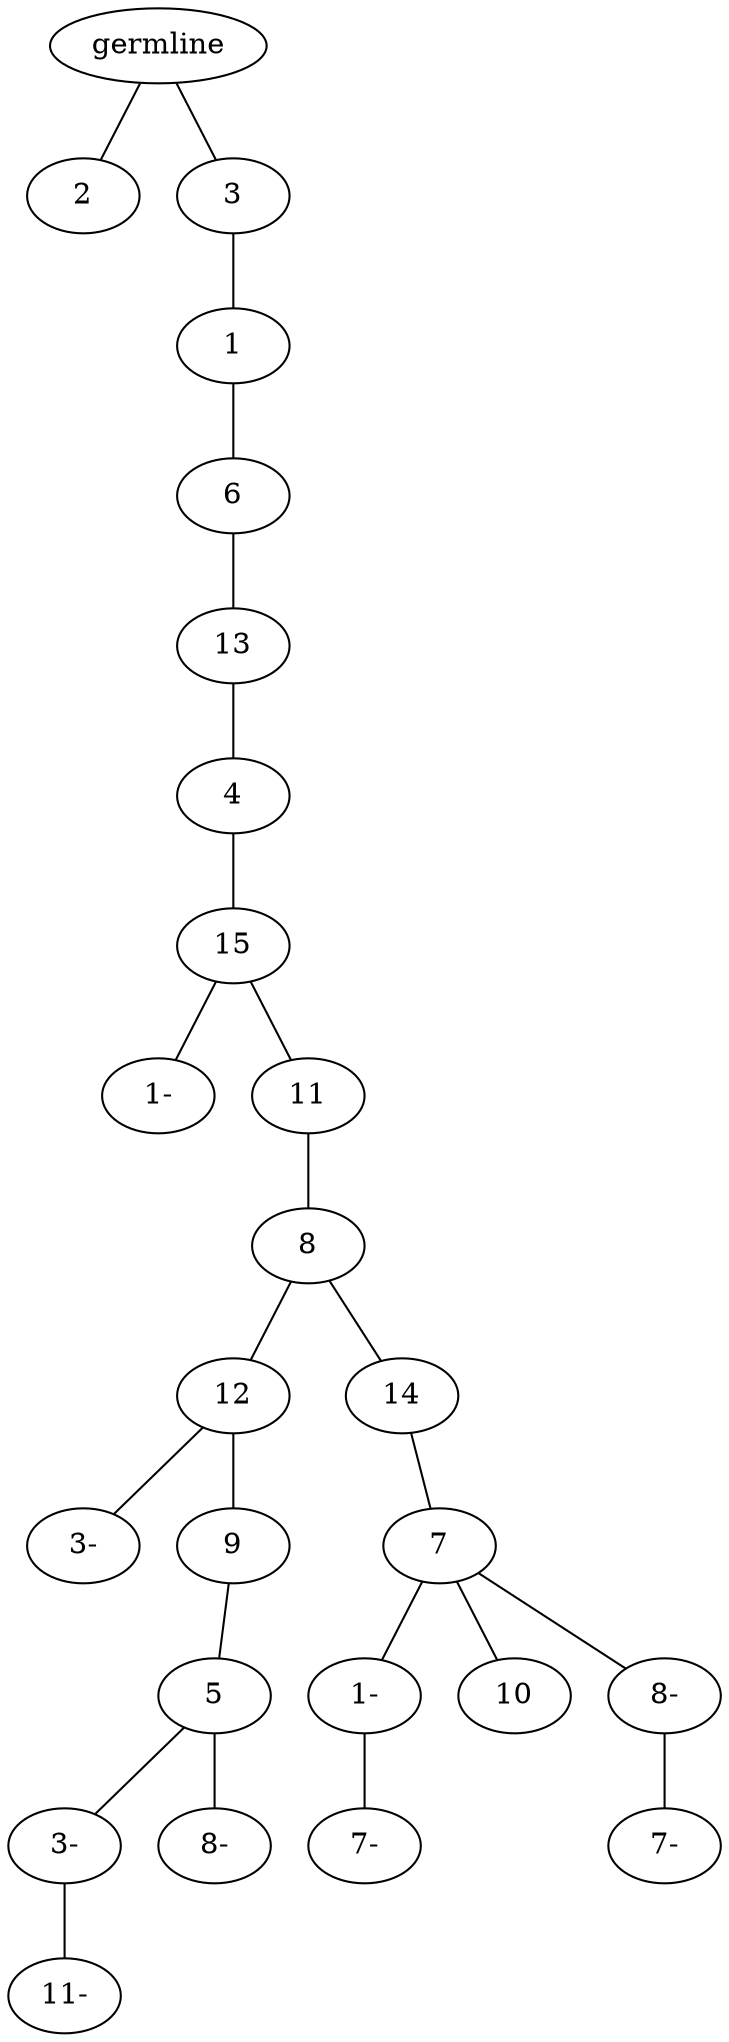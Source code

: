 graph tree {
    "140061491263232" [label="germline"];
    "140061491059680" [label="2"];
    "140061491059248" [label="3"];
    "140061487646224" [label="1"];
    "140061487645840" [label="6"];
    "140061487648720" [label="13"];
    "140061487648336" [label="4"];
    "140061487752048" [label="15"];
    "140061487752192" [label="1-"];
    "140061487646176" [label="11"];
    "140061487646560" [label="8"];
    "140061487646848" [label="12"];
    "140061487647136" [label="3-"];
    "140061487646944" [label="9"];
    "140061487647232" [label="5"];
    "140061487647808" [label="3-"];
    "140061487648144" [label="11-"];
    "140061487648672" [label="8-"];
    "140061487647952" [label="14"];
    "140061487647280" [label="7"];
    "140061487648480" [label="1-"];
    "140061487648624" [label="7-"];
    "140061493589808" [label="10"];
    "140061487647904" [label="8-"];
    "140061487751232" [label="7-"];
    "140061491263232" -- "140061491059680";
    "140061491263232" -- "140061491059248";
    "140061491059248" -- "140061487646224";
    "140061487646224" -- "140061487645840";
    "140061487645840" -- "140061487648720";
    "140061487648720" -- "140061487648336";
    "140061487648336" -- "140061487752048";
    "140061487752048" -- "140061487752192";
    "140061487752048" -- "140061487646176";
    "140061487646176" -- "140061487646560";
    "140061487646560" -- "140061487646848";
    "140061487646560" -- "140061487647952";
    "140061487646848" -- "140061487647136";
    "140061487646848" -- "140061487646944";
    "140061487646944" -- "140061487647232";
    "140061487647232" -- "140061487647808";
    "140061487647232" -- "140061487648672";
    "140061487647808" -- "140061487648144";
    "140061487647952" -- "140061487647280";
    "140061487647280" -- "140061487648480";
    "140061487647280" -- "140061493589808";
    "140061487647280" -- "140061487647904";
    "140061487648480" -- "140061487648624";
    "140061487647904" -- "140061487751232";
}

